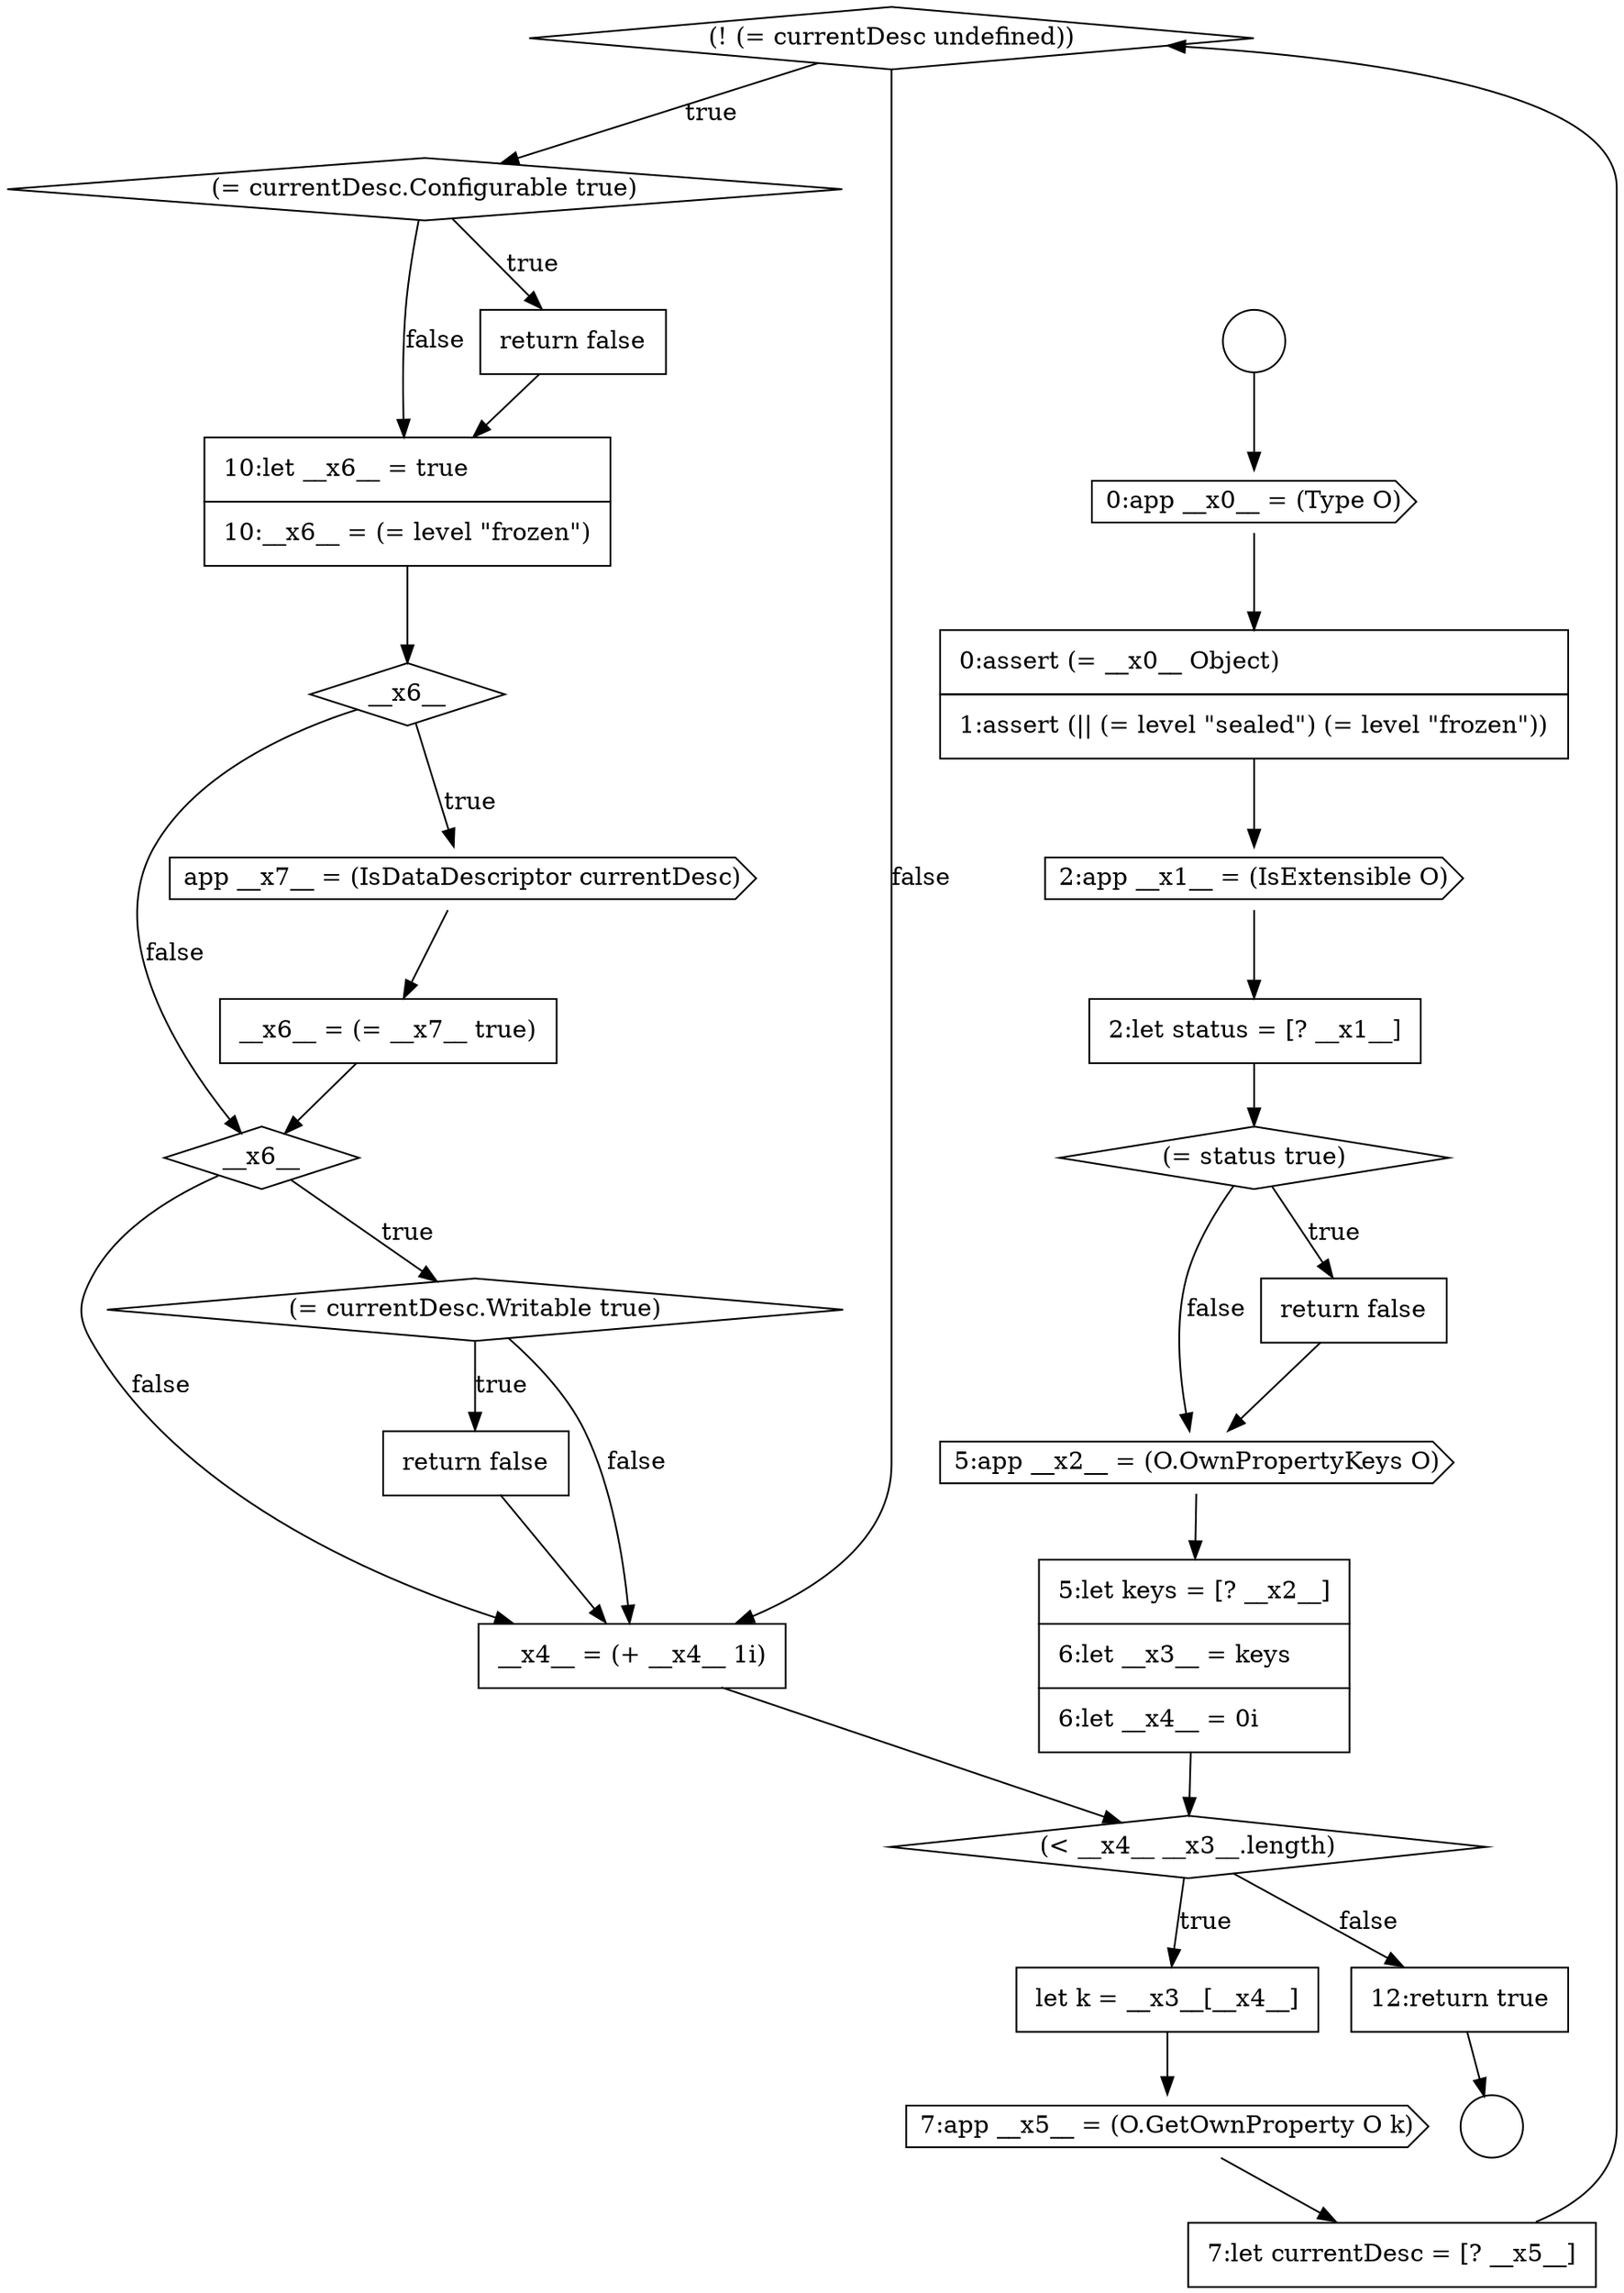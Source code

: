 digraph {
  node862 [shape=diamond, label=<<font color="black">(! (= currentDesc undefined))</font>> color="black" fillcolor="white" style=filled]
  node852 [shape=cds, label=<<font color="black">2:app __x1__ = (IsExtensible O)</font>> color="black" fillcolor="white" style=filled]
  node856 [shape=cds, label=<<font color="black">5:app __x2__ = (O.OwnPropertyKeys O)</font>> color="black" fillcolor="white" style=filled]
  node863 [shape=diamond, label=<<font color="black">(= currentDesc.Configurable true)</font>> color="black" fillcolor="white" style=filled]
  node873 [shape=none, margin=0, label=<<font color="black">
    <table border="0" cellborder="1" cellspacing="0" cellpadding="10">
      <tr><td align="left">12:return true</td></tr>
    </table>
  </font>> color="black" fillcolor="white" style=filled]
  node861 [shape=none, margin=0, label=<<font color="black">
    <table border="0" cellborder="1" cellspacing="0" cellpadding="10">
      <tr><td align="left">7:let currentDesc = [? __x5__]</td></tr>
    </table>
  </font>> color="black" fillcolor="white" style=filled]
  node853 [shape=none, margin=0, label=<<font color="black">
    <table border="0" cellborder="1" cellspacing="0" cellpadding="10">
      <tr><td align="left">2:let status = [? __x1__]</td></tr>
    </table>
  </font>> color="black" fillcolor="white" style=filled]
  node870 [shape=diamond, label=<<font color="black">(= currentDesc.Writable true)</font>> color="black" fillcolor="white" style=filled]
  node866 [shape=diamond, label=<<font color="black">__x6__</font>> color="black" fillcolor="white" style=filled]
  node849 [shape=circle label=" " color="black" fillcolor="white" style=filled]
  node869 [shape=diamond, label=<<font color="black">__x6__</font>> color="black" fillcolor="white" style=filled]
  node857 [shape=none, margin=0, label=<<font color="black">
    <table border="0" cellborder="1" cellspacing="0" cellpadding="10">
      <tr><td align="left">5:let keys = [? __x2__]</td></tr>
      <tr><td align="left">6:let __x3__ = keys</td></tr>
      <tr><td align="left">6:let __x4__ = 0i</td></tr>
    </table>
  </font>> color="black" fillcolor="white" style=filled]
  node858 [shape=diamond, label=<<font color="black">(&lt; __x4__ __x3__.length)</font>> color="black" fillcolor="white" style=filled]
  node848 [shape=circle label=" " color="black" fillcolor="white" style=filled]
  node868 [shape=none, margin=0, label=<<font color="black">
    <table border="0" cellborder="1" cellspacing="0" cellpadding="10">
      <tr><td align="left">__x6__ = (= __x7__ true)</td></tr>
    </table>
  </font>> color="black" fillcolor="white" style=filled]
  node851 [shape=none, margin=0, label=<<font color="black">
    <table border="0" cellborder="1" cellspacing="0" cellpadding="10">
      <tr><td align="left">0:assert (= __x0__ Object)</td></tr>
      <tr><td align="left">1:assert (|| (= level &quot;sealed&quot;) (= level &quot;frozen&quot;))</td></tr>
    </table>
  </font>> color="black" fillcolor="white" style=filled]
  node855 [shape=none, margin=0, label=<<font color="black">
    <table border="0" cellborder="1" cellspacing="0" cellpadding="10">
      <tr><td align="left">return false</td></tr>
    </table>
  </font>> color="black" fillcolor="white" style=filled]
  node872 [shape=none, margin=0, label=<<font color="black">
    <table border="0" cellborder="1" cellspacing="0" cellpadding="10">
      <tr><td align="left">__x4__ = (+ __x4__ 1i)</td></tr>
    </table>
  </font>> color="black" fillcolor="white" style=filled]
  node864 [shape=none, margin=0, label=<<font color="black">
    <table border="0" cellborder="1" cellspacing="0" cellpadding="10">
      <tr><td align="left">return false</td></tr>
    </table>
  </font>> color="black" fillcolor="white" style=filled]
  node859 [shape=none, margin=0, label=<<font color="black">
    <table border="0" cellborder="1" cellspacing="0" cellpadding="10">
      <tr><td align="left">let k = __x3__[__x4__]</td></tr>
    </table>
  </font>> color="black" fillcolor="white" style=filled]
  node854 [shape=diamond, label=<<font color="black">(= status true)</font>> color="black" fillcolor="white" style=filled]
  node867 [shape=cds, label=<<font color="black">app __x7__ = (IsDataDescriptor currentDesc)</font>> color="black" fillcolor="white" style=filled]
  node865 [shape=none, margin=0, label=<<font color="black">
    <table border="0" cellborder="1" cellspacing="0" cellpadding="10">
      <tr><td align="left">10:let __x6__ = true</td></tr>
      <tr><td align="left">10:__x6__ = (= level &quot;frozen&quot;)</td></tr>
    </table>
  </font>> color="black" fillcolor="white" style=filled]
  node860 [shape=cds, label=<<font color="black">7:app __x5__ = (O.GetOwnProperty O k)</font>> color="black" fillcolor="white" style=filled]
  node850 [shape=cds, label=<<font color="black">0:app __x0__ = (Type O)</font>> color="black" fillcolor="white" style=filled]
  node871 [shape=none, margin=0, label=<<font color="black">
    <table border="0" cellborder="1" cellspacing="0" cellpadding="10">
      <tr><td align="left">return false</td></tr>
    </table>
  </font>> color="black" fillcolor="white" style=filled]
  node855 -> node856 [ color="black"]
  node860 -> node861 [ color="black"]
  node873 -> node849 [ color="black"]
  node851 -> node852 [ color="black"]
  node868 -> node869 [ color="black"]
  node867 -> node868 [ color="black"]
  node848 -> node850 [ color="black"]
  node861 -> node862 [ color="black"]
  node859 -> node860 [ color="black"]
  node858 -> node859 [label=<<font color="black">true</font>> color="black"]
  node858 -> node873 [label=<<font color="black">false</font>> color="black"]
  node864 -> node865 [ color="black"]
  node856 -> node857 [ color="black"]
  node853 -> node854 [ color="black"]
  node857 -> node858 [ color="black"]
  node869 -> node870 [label=<<font color="black">true</font>> color="black"]
  node869 -> node872 [label=<<font color="black">false</font>> color="black"]
  node872 -> node858 [ color="black"]
  node871 -> node872 [ color="black"]
  node850 -> node851 [ color="black"]
  node862 -> node863 [label=<<font color="black">true</font>> color="black"]
  node862 -> node872 [label=<<font color="black">false</font>> color="black"]
  node854 -> node855 [label=<<font color="black">true</font>> color="black"]
  node854 -> node856 [label=<<font color="black">false</font>> color="black"]
  node865 -> node866 [ color="black"]
  node870 -> node871 [label=<<font color="black">true</font>> color="black"]
  node870 -> node872 [label=<<font color="black">false</font>> color="black"]
  node852 -> node853 [ color="black"]
  node866 -> node867 [label=<<font color="black">true</font>> color="black"]
  node866 -> node869 [label=<<font color="black">false</font>> color="black"]
  node863 -> node864 [label=<<font color="black">true</font>> color="black"]
  node863 -> node865 [label=<<font color="black">false</font>> color="black"]
}
